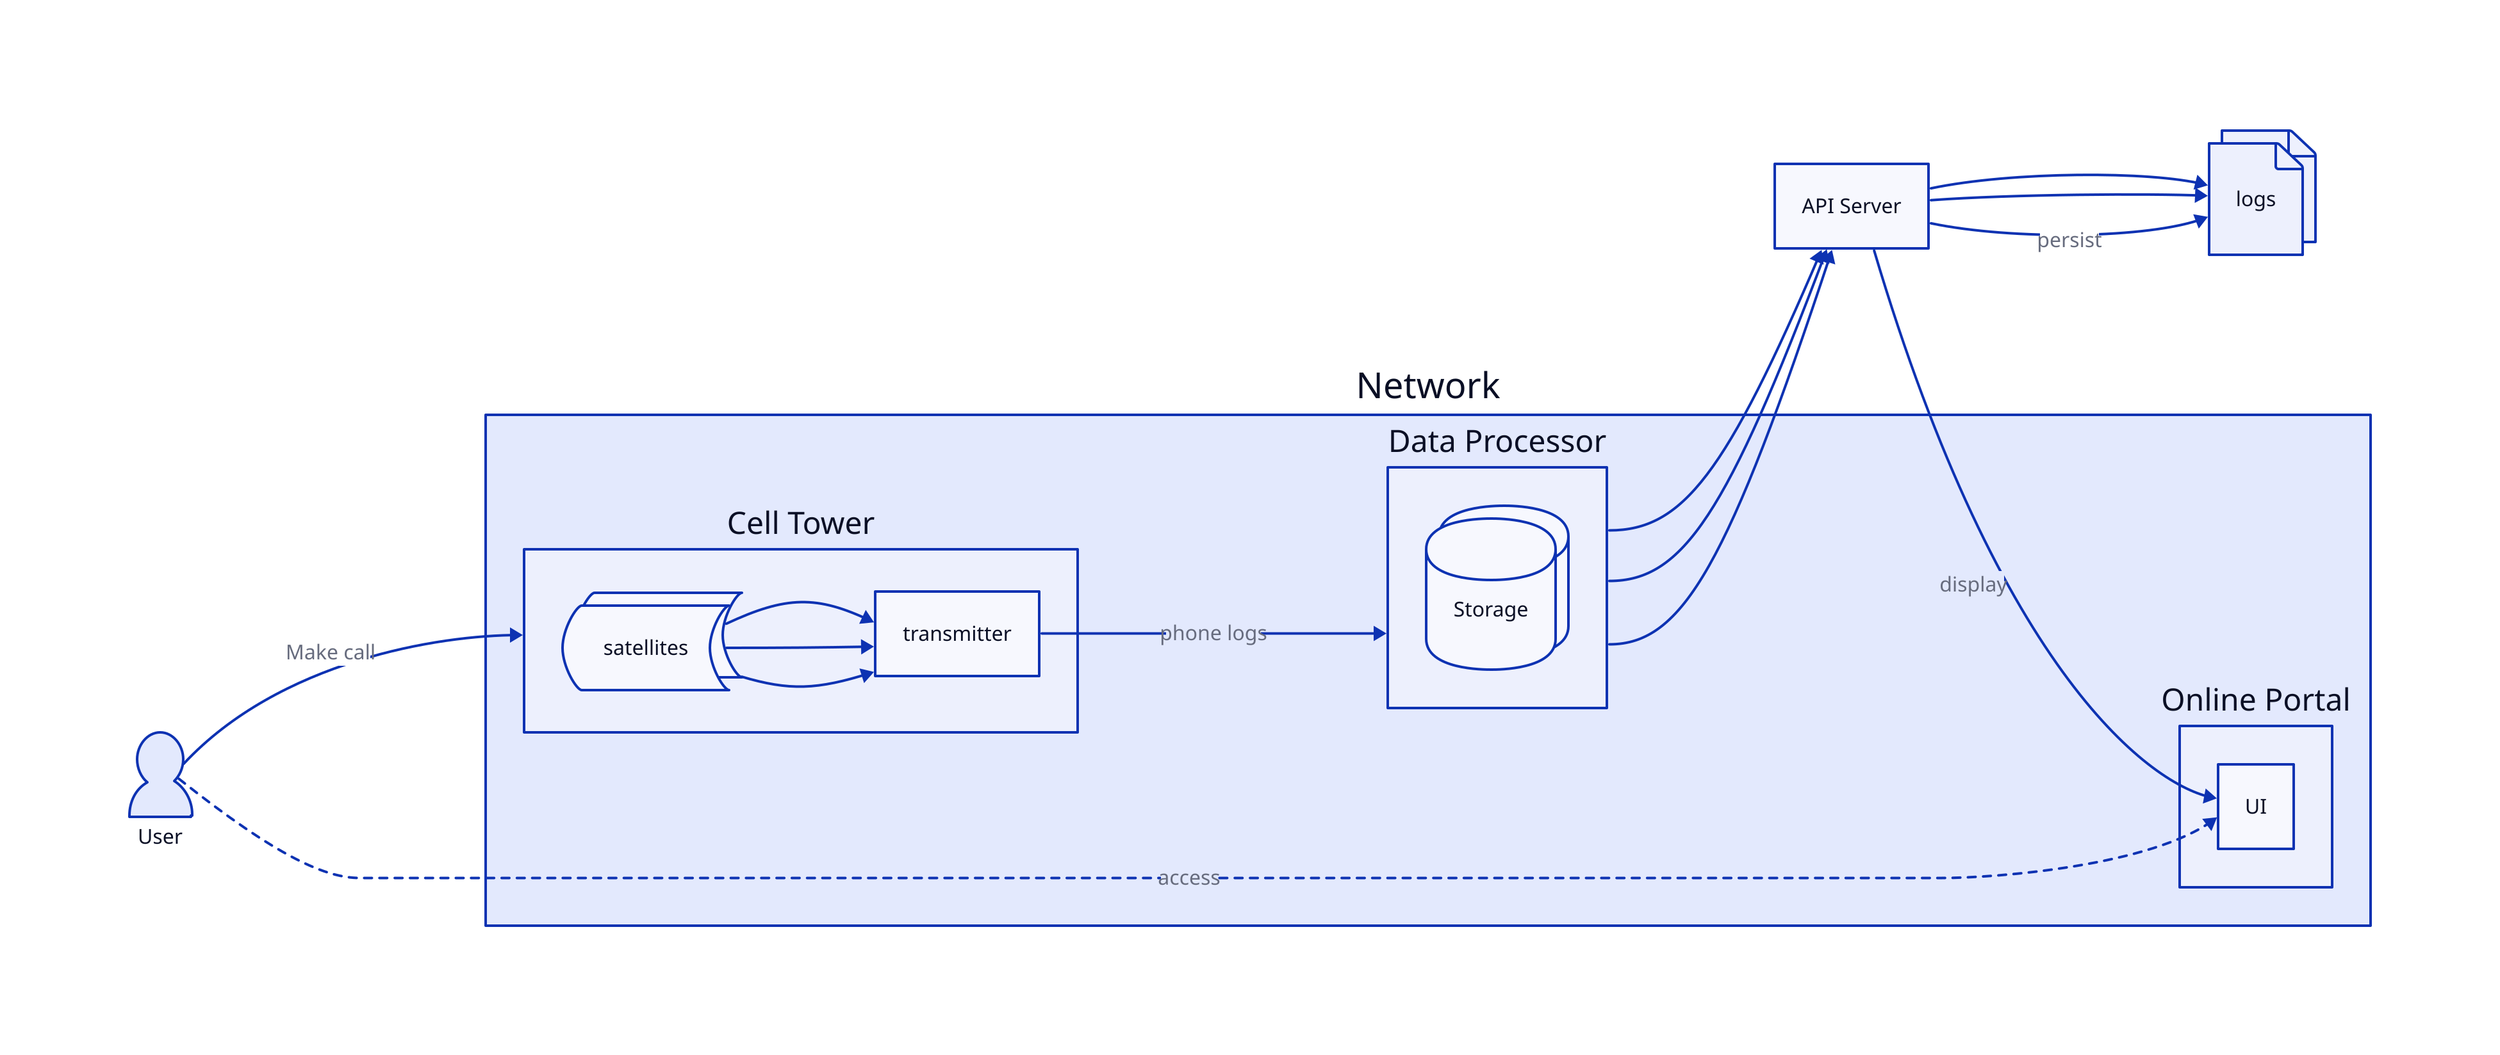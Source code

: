 # from d2 homepage
direction: right
logs: {
  shape: page
  style.multiple: true
}
user: User {shape: person}
network: Network {
  tower: Cell Tower {
    satellites: {
      shape: stored_data
      style.multiple: true
    }

    satellites -> transmitter
    satellites -> transmitter
    satellites -> transmitter
    transmitter
  }
  processor: Data Processor {
    storage: Storage {
      shape: cylinder
      style.multiple: true
    }
  }
  portal: Online Portal {
    UI
  }

  tower.transmitter -> processor: phone logs
}
server: API Server

user -> network.tower: Make call
network.processor -> server
network.processor -> server
network.processor -> server

server -> logs
server -> logs
server -> logs: persist

server -> network.portal.UI: display
user -> network.portal.UI: access {
  style.stroke-dash: 3
}


